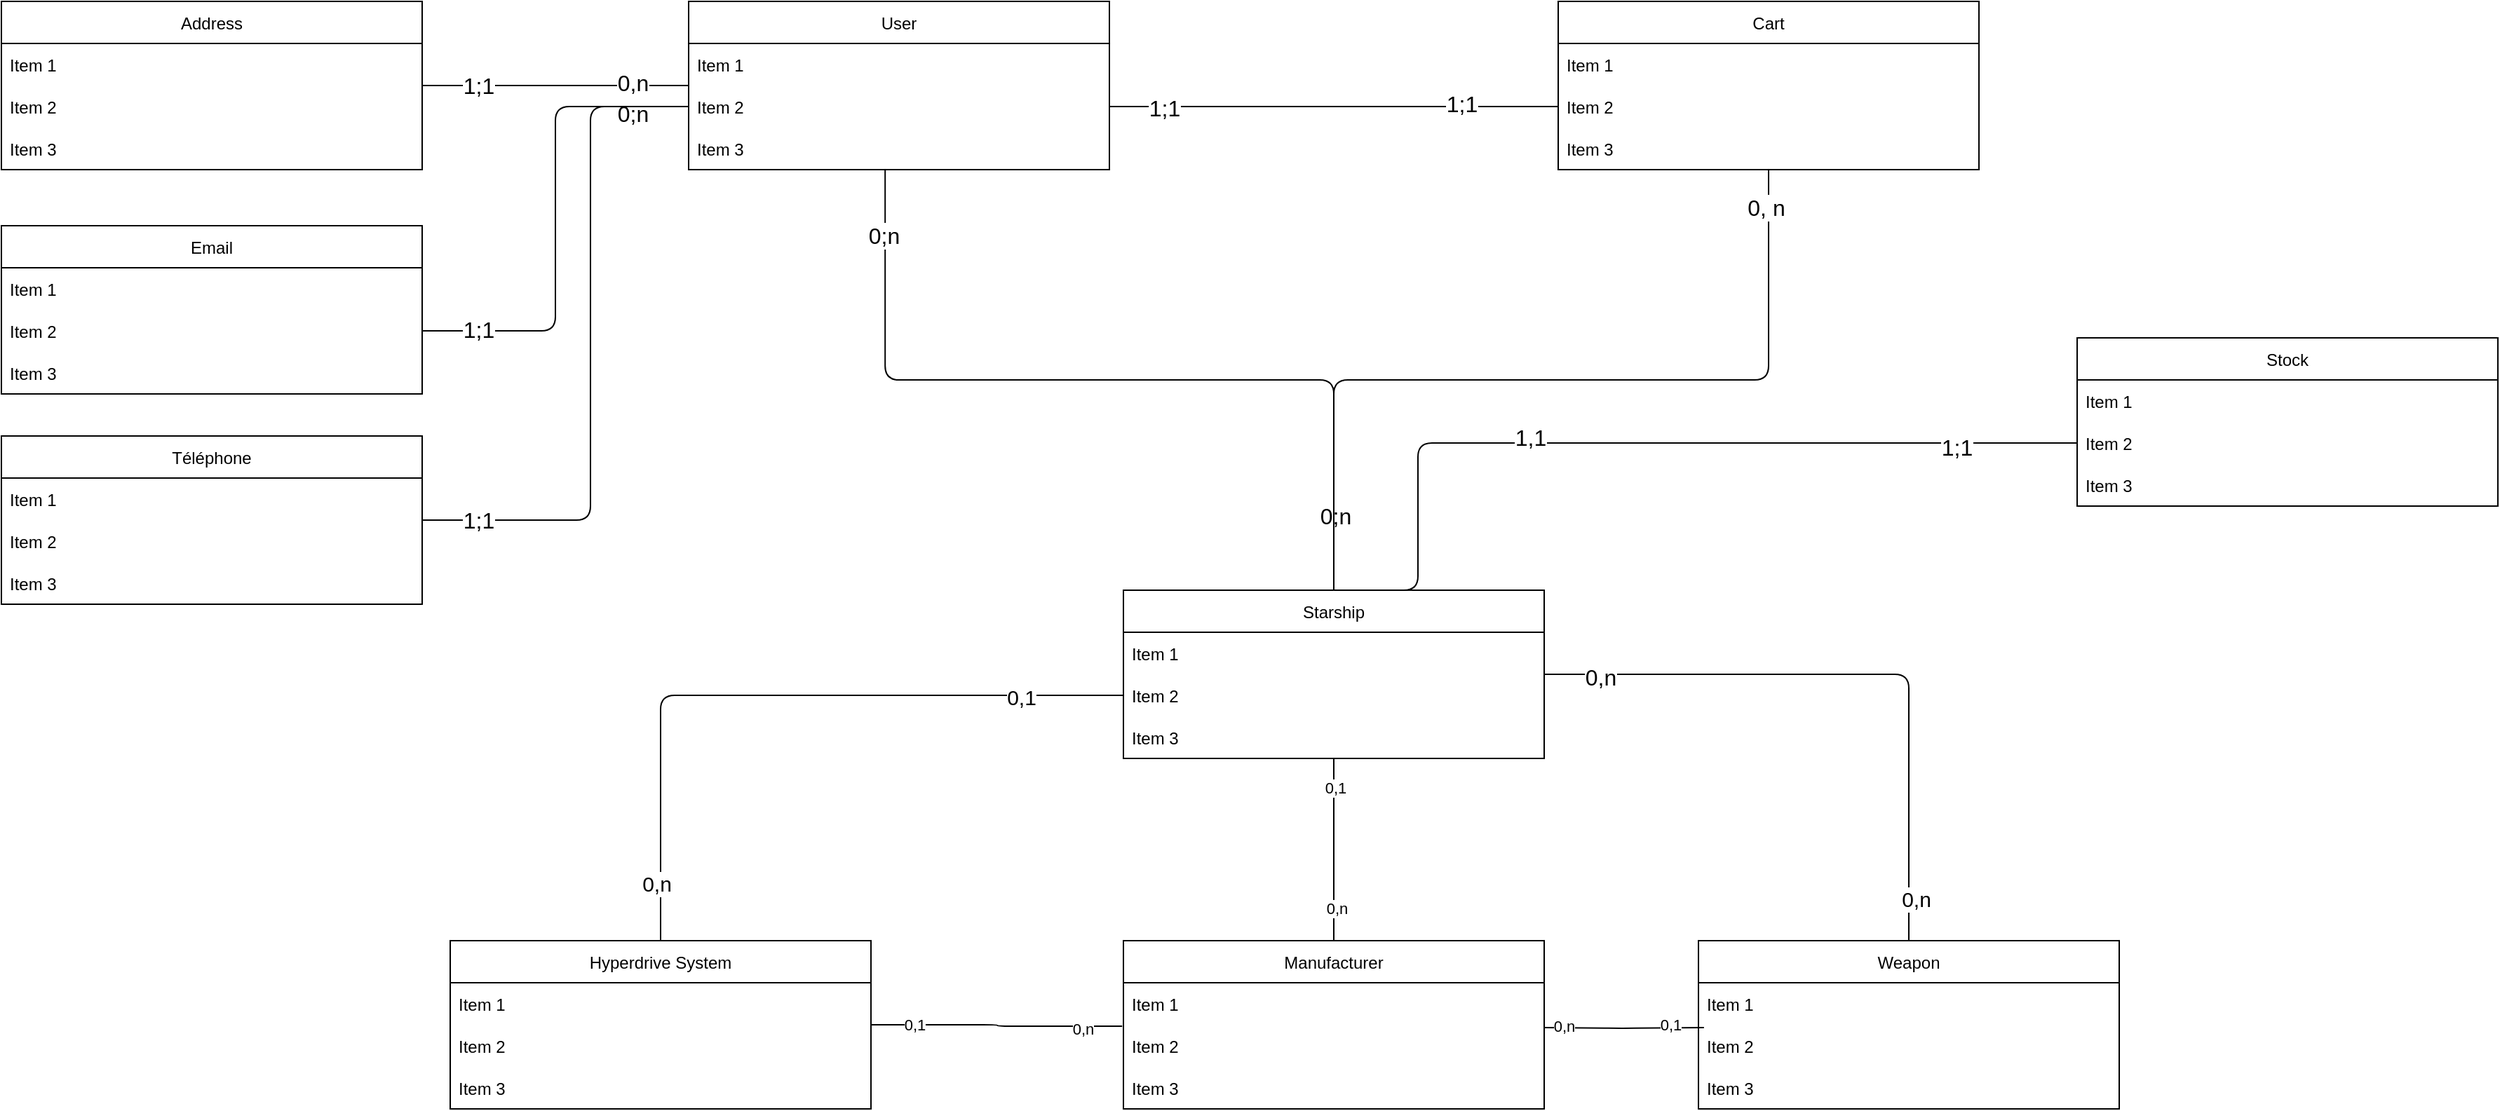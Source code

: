 <mxfile version="16.5.3" type="device"><diagram id="rT2Iz0kQ0QeKjSyK0mI3" name="Page-1"><mxGraphModel dx="2797" dy="1132" grid="1" gridSize="10" guides="1" tooltips="1" connect="1" arrows="1" fold="1" page="1" pageScale="1" pageWidth="827" pageHeight="1169" math="0" shadow="0"><root><mxCell id="0"/><mxCell id="1" parent="0"/><mxCell id="h0poUGwmdhErzP5atCPC-28" style="edgeStyle=orthogonalEdgeStyle;rounded=1;orthogonalLoop=1;jettySize=auto;html=1;endArrow=none;endFill=0;" edge="1" parent="1" source="h0poUGwmdhErzP5atCPC-1" target="h0poUGwmdhErzP5atCPC-9"><mxGeometry relative="1" as="geometry"/></mxCell><mxCell id="h0poUGwmdhErzP5atCPC-29" value="&lt;font style=&quot;font-size: 16px&quot;&gt;0,n&lt;/font&gt;" style="edgeLabel;html=1;align=center;verticalAlign=middle;resizable=0;points=[];" vertex="1" connectable="0" parent="h0poUGwmdhErzP5atCPC-28"><mxGeometry x="-0.822" y="-2" relative="1" as="geometry"><mxPoint as="offset"/></mxGeometry></mxCell><mxCell id="h0poUGwmdhErzP5atCPC-30" value="0,n" style="edgeLabel;html=1;align=center;verticalAlign=middle;resizable=0;points=[];fontSize=15;" vertex="1" connectable="0" parent="h0poUGwmdhErzP5atCPC-28"><mxGeometry x="0.867" y="5" relative="1" as="geometry"><mxPoint as="offset"/></mxGeometry></mxCell><mxCell id="h0poUGwmdhErzP5atCPC-44" style="edgeStyle=orthogonalEdgeStyle;rounded=1;orthogonalLoop=1;jettySize=auto;html=1;exitX=0.5;exitY=0;exitDx=0;exitDy=0;entryX=0.5;entryY=1;entryDx=0;entryDy=0;fontSize=16;endArrow=none;endFill=0;" edge="1" parent="1" source="h0poUGwmdhErzP5atCPC-1" target="h0poUGwmdhErzP5atCPC-37"><mxGeometry relative="1" as="geometry"/></mxCell><mxCell id="h0poUGwmdhErzP5atCPC-45" value="0, n" style="edgeLabel;html=1;align=center;verticalAlign=middle;resizable=0;points=[];fontSize=16;" vertex="1" connectable="0" parent="h0poUGwmdhErzP5atCPC-44"><mxGeometry x="0.911" y="2" relative="1" as="geometry"><mxPoint as="offset"/></mxGeometry></mxCell><mxCell id="h0poUGwmdhErzP5atCPC-46" value="0;n" style="edgeLabel;html=1;align=center;verticalAlign=middle;resizable=0;points=[];fontSize=16;" vertex="1" connectable="0" parent="h0poUGwmdhErzP5atCPC-44"><mxGeometry x="-0.826" y="-1" relative="1" as="geometry"><mxPoint as="offset"/></mxGeometry></mxCell><mxCell id="h0poUGwmdhErzP5atCPC-47" style="edgeStyle=orthogonalEdgeStyle;rounded=1;orthogonalLoop=1;jettySize=auto;html=1;exitX=0.5;exitY=0;exitDx=0;exitDy=0;entryX=0.467;entryY=1;entryDx=0;entryDy=0;entryPerimeter=0;fontSize=16;endArrow=none;endFill=0;" edge="1" parent="1" source="h0poUGwmdhErzP5atCPC-1" target="h0poUGwmdhErzP5atCPC-36"><mxGeometry relative="1" as="geometry"/></mxCell><mxCell id="h0poUGwmdhErzP5atCPC-48" value="0;n" style="edgeLabel;html=1;align=center;verticalAlign=middle;resizable=0;points=[];fontSize=16;" vertex="1" connectable="0" parent="h0poUGwmdhErzP5atCPC-47"><mxGeometry x="0.848" y="1" relative="1" as="geometry"><mxPoint as="offset"/></mxGeometry></mxCell><mxCell id="h0poUGwmdhErzP5atCPC-1" value="Starship" style="swimlane;fontStyle=0;childLayout=stackLayout;horizontal=1;startSize=30;horizontalStack=0;resizeParent=1;resizeParentMax=0;resizeLast=0;collapsible=1;marginBottom=0;" vertex="1" parent="1"><mxGeometry x="290" y="500" width="300" height="120" as="geometry"/></mxCell><mxCell id="h0poUGwmdhErzP5atCPC-2" value="Item 1" style="text;strokeColor=none;fillColor=none;align=left;verticalAlign=middle;spacingLeft=4;spacingRight=4;overflow=hidden;points=[[0,0.5],[1,0.5]];portConstraint=eastwest;rotatable=0;" vertex="1" parent="h0poUGwmdhErzP5atCPC-1"><mxGeometry y="30" width="300" height="30" as="geometry"/></mxCell><mxCell id="h0poUGwmdhErzP5atCPC-3" value="Item 2" style="text;strokeColor=none;fillColor=none;align=left;verticalAlign=middle;spacingLeft=4;spacingRight=4;overflow=hidden;points=[[0,0.5],[1,0.5]];portConstraint=eastwest;rotatable=0;" vertex="1" parent="h0poUGwmdhErzP5atCPC-1"><mxGeometry y="60" width="300" height="30" as="geometry"/></mxCell><mxCell id="h0poUGwmdhErzP5atCPC-4" value="Item 3" style="text;strokeColor=none;fillColor=none;align=left;verticalAlign=middle;spacingLeft=4;spacingRight=4;overflow=hidden;points=[[0,0.5],[1,0.5]];portConstraint=eastwest;rotatable=0;" vertex="1" parent="h0poUGwmdhErzP5atCPC-1"><mxGeometry y="90" width="300" height="30" as="geometry"/></mxCell><mxCell id="h0poUGwmdhErzP5atCPC-5" value="Hyperdrive System" style="swimlane;fontStyle=0;childLayout=stackLayout;horizontal=1;startSize=30;horizontalStack=0;resizeParent=1;resizeParentMax=0;resizeLast=0;collapsible=1;marginBottom=0;" vertex="1" parent="1"><mxGeometry x="-190" y="750" width="300" height="120" as="geometry"/></mxCell><mxCell id="h0poUGwmdhErzP5atCPC-6" value="Item 1" style="text;strokeColor=none;fillColor=none;align=left;verticalAlign=middle;spacingLeft=4;spacingRight=4;overflow=hidden;points=[[0,0.5],[1,0.5]];portConstraint=eastwest;rotatable=0;" vertex="1" parent="h0poUGwmdhErzP5atCPC-5"><mxGeometry y="30" width="300" height="30" as="geometry"/></mxCell><mxCell id="h0poUGwmdhErzP5atCPC-7" value="Item 2" style="text;strokeColor=none;fillColor=none;align=left;verticalAlign=middle;spacingLeft=4;spacingRight=4;overflow=hidden;points=[[0,0.5],[1,0.5]];portConstraint=eastwest;rotatable=0;" vertex="1" parent="h0poUGwmdhErzP5atCPC-5"><mxGeometry y="60" width="300" height="30" as="geometry"/></mxCell><mxCell id="h0poUGwmdhErzP5atCPC-8" value="Item 3" style="text;strokeColor=none;fillColor=none;align=left;verticalAlign=middle;spacingLeft=4;spacingRight=4;overflow=hidden;points=[[0,0.5],[1,0.5]];portConstraint=eastwest;rotatable=0;" vertex="1" parent="h0poUGwmdhErzP5atCPC-5"><mxGeometry y="90" width="300" height="30" as="geometry"/></mxCell><mxCell id="h0poUGwmdhErzP5atCPC-9" value="Weapon" style="swimlane;fontStyle=0;childLayout=stackLayout;horizontal=1;startSize=30;horizontalStack=0;resizeParent=1;resizeParentMax=0;resizeLast=0;collapsible=1;marginBottom=0;" vertex="1" parent="1"><mxGeometry x="700" y="750" width="300" height="120" as="geometry"/></mxCell><mxCell id="h0poUGwmdhErzP5atCPC-10" value="Item 1" style="text;strokeColor=none;fillColor=none;align=left;verticalAlign=middle;spacingLeft=4;spacingRight=4;overflow=hidden;points=[[0,0.5],[1,0.5]];portConstraint=eastwest;rotatable=0;" vertex="1" parent="h0poUGwmdhErzP5atCPC-9"><mxGeometry y="30" width="300" height="30" as="geometry"/></mxCell><mxCell id="h0poUGwmdhErzP5atCPC-11" value="Item 2" style="text;strokeColor=none;fillColor=none;align=left;verticalAlign=middle;spacingLeft=4;spacingRight=4;overflow=hidden;points=[[0,0.5],[1,0.5]];portConstraint=eastwest;rotatable=0;" vertex="1" parent="h0poUGwmdhErzP5atCPC-9"><mxGeometry y="60" width="300" height="30" as="geometry"/></mxCell><mxCell id="h0poUGwmdhErzP5atCPC-12" value="Item 3" style="text;strokeColor=none;fillColor=none;align=left;verticalAlign=middle;spacingLeft=4;spacingRight=4;overflow=hidden;points=[[0,0.5],[1,0.5]];portConstraint=eastwest;rotatable=0;" vertex="1" parent="h0poUGwmdhErzP5atCPC-9"><mxGeometry y="90" width="300" height="30" as="geometry"/></mxCell><mxCell id="h0poUGwmdhErzP5atCPC-18" style="edgeStyle=orthogonalEdgeStyle;rounded=0;orthogonalLoop=1;jettySize=auto;html=1;entryX=0.5;entryY=0;entryDx=0;entryDy=0;strokeColor=none;" edge="1" parent="1" source="h0poUGwmdhErzP5atCPC-13" target="h0poUGwmdhErzP5atCPC-9"><mxGeometry relative="1" as="geometry"/></mxCell><mxCell id="h0poUGwmdhErzP5atCPC-13" value="Manufacturer" style="swimlane;fontStyle=0;childLayout=stackLayout;horizontal=1;startSize=30;horizontalStack=0;resizeParent=1;resizeParentMax=0;resizeLast=0;collapsible=1;marginBottom=0;" vertex="1" parent="1"><mxGeometry x="290" y="750" width="300" height="120" as="geometry"/></mxCell><mxCell id="h0poUGwmdhErzP5atCPC-14" value="Item 1" style="text;strokeColor=none;fillColor=none;align=left;verticalAlign=middle;spacingLeft=4;spacingRight=4;overflow=hidden;points=[[0,0.5],[1,0.5]];portConstraint=eastwest;rotatable=0;" vertex="1" parent="h0poUGwmdhErzP5atCPC-13"><mxGeometry y="30" width="300" height="30" as="geometry"/></mxCell><mxCell id="h0poUGwmdhErzP5atCPC-15" value="Item 2" style="text;strokeColor=none;fillColor=none;align=left;verticalAlign=middle;spacingLeft=4;spacingRight=4;overflow=hidden;points=[[0,0.5],[1,0.5]];portConstraint=eastwest;rotatable=0;" vertex="1" parent="h0poUGwmdhErzP5atCPC-13"><mxGeometry y="60" width="300" height="30" as="geometry"/></mxCell><mxCell id="h0poUGwmdhErzP5atCPC-16" value="Item 3" style="text;strokeColor=none;fillColor=none;align=left;verticalAlign=middle;spacingLeft=4;spacingRight=4;overflow=hidden;points=[[0,0.5],[1,0.5]];portConstraint=eastwest;rotatable=0;" vertex="1" parent="h0poUGwmdhErzP5atCPC-13"><mxGeometry y="90" width="300" height="30" as="geometry"/></mxCell><mxCell id="h0poUGwmdhErzP5atCPC-17" style="edgeStyle=orthogonalEdgeStyle;rounded=1;orthogonalLoop=1;jettySize=auto;html=1;entryX=0.5;entryY=1;entryDx=0;entryDy=0;endArrow=none;endFill=0;exitX=0.5;exitY=0;exitDx=0;exitDy=0;" edge="1" parent="1" source="h0poUGwmdhErzP5atCPC-13" target="h0poUGwmdhErzP5atCPC-1"><mxGeometry relative="1" as="geometry"/></mxCell><mxCell id="h0poUGwmdhErzP5atCPC-25" value="0,n" style="edgeLabel;html=1;align=center;verticalAlign=middle;resizable=0;points=[];" vertex="1" connectable="0" parent="h0poUGwmdhErzP5atCPC-17"><mxGeometry x="-0.646" y="-2" relative="1" as="geometry"><mxPoint as="offset"/></mxGeometry></mxCell><mxCell id="h0poUGwmdhErzP5atCPC-26" value="0,1" style="edgeLabel;html=1;align=center;verticalAlign=middle;resizable=0;points=[];" vertex="1" connectable="0" parent="h0poUGwmdhErzP5atCPC-17"><mxGeometry x="0.677" y="-1" relative="1" as="geometry"><mxPoint as="offset"/></mxGeometry></mxCell><mxCell id="h0poUGwmdhErzP5atCPC-19" style="edgeStyle=orthogonalEdgeStyle;orthogonalLoop=1;jettySize=auto;html=1;entryX=0.013;entryY=0.067;entryDx=0;entryDy=0;entryPerimeter=0;rounded=1;endArrow=none;endFill=0;" edge="1" parent="1" target="h0poUGwmdhErzP5atCPC-11"><mxGeometry relative="1" as="geometry"><mxPoint x="590" y="812" as="sourcePoint"/></mxGeometry></mxCell><mxCell id="h0poUGwmdhErzP5atCPC-22" value="0,1" style="edgeLabel;html=1;align=center;verticalAlign=middle;resizable=0;points=[];" vertex="1" connectable="0" parent="h0poUGwmdhErzP5atCPC-19"><mxGeometry x="-0.754" y="-1" relative="1" as="geometry"><mxPoint x="76" y="-3" as="offset"/></mxGeometry></mxCell><mxCell id="h0poUGwmdhErzP5atCPC-24" value="0,n" style="edgeLabel;html=1;align=center;verticalAlign=middle;resizable=0;points=[];" vertex="1" connectable="0" parent="h0poUGwmdhErzP5atCPC-19"><mxGeometry x="-0.754" y="1" relative="1" as="geometry"><mxPoint as="offset"/></mxGeometry></mxCell><mxCell id="h0poUGwmdhErzP5atCPC-20" style="edgeStyle=orthogonalEdgeStyle;rounded=1;orthogonalLoop=1;jettySize=auto;html=1;endArrow=none;endFill=0;exitX=-0.003;exitY=0.033;exitDx=0;exitDy=0;exitPerimeter=0;" edge="1" parent="1" source="h0poUGwmdhErzP5atCPC-15" target="h0poUGwmdhErzP5atCPC-5"><mxGeometry relative="1" as="geometry"><mxPoint x="300" y="810" as="sourcePoint"/><Array as="points"><mxPoint x="200" y="810"/></Array></mxGeometry></mxCell><mxCell id="h0poUGwmdhErzP5atCPC-21" value="0,1" style="edgeLabel;html=1;align=center;verticalAlign=middle;resizable=0;points=[];" vertex="1" connectable="0" parent="h0poUGwmdhErzP5atCPC-20"><mxGeometry x="0.443" y="1" relative="1" as="geometry"><mxPoint x="-19" y="-1" as="offset"/></mxGeometry></mxCell><mxCell id="h0poUGwmdhErzP5atCPC-23" value="0,n" style="edgeLabel;html=1;align=center;verticalAlign=middle;resizable=0;points=[];" vertex="1" connectable="0" parent="h0poUGwmdhErzP5atCPC-20"><mxGeometry x="-0.688" y="2" relative="1" as="geometry"><mxPoint as="offset"/></mxGeometry></mxCell><mxCell id="h0poUGwmdhErzP5atCPC-27" style="edgeStyle=orthogonalEdgeStyle;rounded=1;orthogonalLoop=1;jettySize=auto;html=1;entryX=0.5;entryY=0;entryDx=0;entryDy=0;endArrow=none;endFill=0;" edge="1" parent="1" source="h0poUGwmdhErzP5atCPC-3" target="h0poUGwmdhErzP5atCPC-5"><mxGeometry relative="1" as="geometry"/></mxCell><mxCell id="h0poUGwmdhErzP5atCPC-31" value="0,n" style="edgeLabel;html=1;align=center;verticalAlign=middle;resizable=0;points=[];fontSize=15;" vertex="1" connectable="0" parent="h0poUGwmdhErzP5atCPC-27"><mxGeometry x="0.838" y="-3" relative="1" as="geometry"><mxPoint as="offset"/></mxGeometry></mxCell><mxCell id="h0poUGwmdhErzP5atCPC-32" value="0,1" style="edgeLabel;html=1;align=center;verticalAlign=middle;resizable=0;points=[];fontSize=15;" vertex="1" connectable="0" parent="h0poUGwmdhErzP5atCPC-27"><mxGeometry x="-0.711" y="1" relative="1" as="geometry"><mxPoint as="offset"/></mxGeometry></mxCell><mxCell id="h0poUGwmdhErzP5atCPC-33" value="User" style="swimlane;fontStyle=0;childLayout=stackLayout;horizontal=1;startSize=30;horizontalStack=0;resizeParent=1;resizeParentMax=0;resizeLast=0;collapsible=1;marginBottom=0;" vertex="1" parent="1"><mxGeometry x="-20" y="80" width="300" height="120" as="geometry"/></mxCell><mxCell id="h0poUGwmdhErzP5atCPC-34" value="Item 1" style="text;strokeColor=none;fillColor=none;align=left;verticalAlign=middle;spacingLeft=4;spacingRight=4;overflow=hidden;points=[[0,0.5],[1,0.5]];portConstraint=eastwest;rotatable=0;" vertex="1" parent="h0poUGwmdhErzP5atCPC-33"><mxGeometry y="30" width="300" height="30" as="geometry"/></mxCell><mxCell id="h0poUGwmdhErzP5atCPC-35" value="Item 2" style="text;strokeColor=none;fillColor=none;align=left;verticalAlign=middle;spacingLeft=4;spacingRight=4;overflow=hidden;points=[[0,0.5],[1,0.5]];portConstraint=eastwest;rotatable=0;" vertex="1" parent="h0poUGwmdhErzP5atCPC-33"><mxGeometry y="60" width="300" height="30" as="geometry"/></mxCell><mxCell id="h0poUGwmdhErzP5atCPC-36" value="Item 3" style="text;strokeColor=none;fillColor=none;align=left;verticalAlign=middle;spacingLeft=4;spacingRight=4;overflow=hidden;points=[[0,0.5],[1,0.5]];portConstraint=eastwest;rotatable=0;" vertex="1" parent="h0poUGwmdhErzP5atCPC-33"><mxGeometry y="90" width="300" height="30" as="geometry"/></mxCell><mxCell id="h0poUGwmdhErzP5atCPC-37" value="Cart" style="swimlane;fontStyle=0;childLayout=stackLayout;horizontal=1;startSize=30;horizontalStack=0;resizeParent=1;resizeParentMax=0;resizeLast=0;collapsible=1;marginBottom=0;" vertex="1" parent="1"><mxGeometry x="600" y="80" width="300" height="120" as="geometry"/></mxCell><mxCell id="h0poUGwmdhErzP5atCPC-38" value="Item 1" style="text;strokeColor=none;fillColor=none;align=left;verticalAlign=middle;spacingLeft=4;spacingRight=4;overflow=hidden;points=[[0,0.5],[1,0.5]];portConstraint=eastwest;rotatable=0;" vertex="1" parent="h0poUGwmdhErzP5atCPC-37"><mxGeometry y="30" width="300" height="30" as="geometry"/></mxCell><mxCell id="h0poUGwmdhErzP5atCPC-39" value="Item 2" style="text;strokeColor=none;fillColor=none;align=left;verticalAlign=middle;spacingLeft=4;spacingRight=4;overflow=hidden;points=[[0,0.5],[1,0.5]];portConstraint=eastwest;rotatable=0;" vertex="1" parent="h0poUGwmdhErzP5atCPC-37"><mxGeometry y="60" width="300" height="30" as="geometry"/></mxCell><mxCell id="h0poUGwmdhErzP5atCPC-40" value="Item 3" style="text;strokeColor=none;fillColor=none;align=left;verticalAlign=middle;spacingLeft=4;spacingRight=4;overflow=hidden;points=[[0,0.5],[1,0.5]];portConstraint=eastwest;rotatable=0;" vertex="1" parent="h0poUGwmdhErzP5atCPC-37"><mxGeometry y="90" width="300" height="30" as="geometry"/></mxCell><mxCell id="h0poUGwmdhErzP5atCPC-41" style="edgeStyle=orthogonalEdgeStyle;rounded=1;orthogonalLoop=1;jettySize=auto;html=1;entryX=0;entryY=0.5;entryDx=0;entryDy=0;fontSize=16;endArrow=none;endFill=0;" edge="1" parent="1" source="h0poUGwmdhErzP5atCPC-35" target="h0poUGwmdhErzP5atCPC-39"><mxGeometry relative="1" as="geometry"/></mxCell><mxCell id="h0poUGwmdhErzP5atCPC-42" value="1;1" style="edgeLabel;html=1;align=center;verticalAlign=middle;resizable=0;points=[];fontSize=16;" vertex="1" connectable="0" parent="h0poUGwmdhErzP5atCPC-41"><mxGeometry x="0.569" y="2" relative="1" as="geometry"><mxPoint as="offset"/></mxGeometry></mxCell><mxCell id="h0poUGwmdhErzP5atCPC-43" value="1;1" style="edgeLabel;html=1;align=center;verticalAlign=middle;resizable=0;points=[];fontSize=16;" vertex="1" connectable="0" parent="h0poUGwmdhErzP5atCPC-41"><mxGeometry x="-0.756" y="-1" relative="1" as="geometry"><mxPoint as="offset"/></mxGeometry></mxCell><mxCell id="h0poUGwmdhErzP5atCPC-53" value="Stock" style="swimlane;fontStyle=0;childLayout=stackLayout;horizontal=1;startSize=30;horizontalStack=0;resizeParent=1;resizeParentMax=0;resizeLast=0;collapsible=1;marginBottom=0;" vertex="1" parent="1"><mxGeometry x="970" y="320" width="300" height="120" as="geometry"/></mxCell><mxCell id="h0poUGwmdhErzP5atCPC-54" value="Item 1" style="text;strokeColor=none;fillColor=none;align=left;verticalAlign=middle;spacingLeft=4;spacingRight=4;overflow=hidden;points=[[0,0.5],[1,0.5]];portConstraint=eastwest;rotatable=0;" vertex="1" parent="h0poUGwmdhErzP5atCPC-53"><mxGeometry y="30" width="300" height="30" as="geometry"/></mxCell><mxCell id="h0poUGwmdhErzP5atCPC-55" value="Item 2" style="text;strokeColor=none;fillColor=none;align=left;verticalAlign=middle;spacingLeft=4;spacingRight=4;overflow=hidden;points=[[0,0.5],[1,0.5]];portConstraint=eastwest;rotatable=0;" vertex="1" parent="h0poUGwmdhErzP5atCPC-53"><mxGeometry y="60" width="300" height="30" as="geometry"/></mxCell><mxCell id="h0poUGwmdhErzP5atCPC-56" value="Item 3" style="text;strokeColor=none;fillColor=none;align=left;verticalAlign=middle;spacingLeft=4;spacingRight=4;overflow=hidden;points=[[0,0.5],[1,0.5]];portConstraint=eastwest;rotatable=0;" vertex="1" parent="h0poUGwmdhErzP5atCPC-53"><mxGeometry y="90" width="300" height="30" as="geometry"/></mxCell><mxCell id="h0poUGwmdhErzP5atCPC-57" style="edgeStyle=orthogonalEdgeStyle;rounded=1;orthogonalLoop=1;jettySize=auto;html=1;entryX=0.5;entryY=0;entryDx=0;entryDy=0;fontSize=16;endArrow=none;endFill=0;" edge="1" parent="1" source="h0poUGwmdhErzP5atCPC-55" target="h0poUGwmdhErzP5atCPC-1"><mxGeometry relative="1" as="geometry"><Array as="points"><mxPoint x="500" y="395"/><mxPoint x="500" y="500"/></Array></mxGeometry></mxCell><mxCell id="h0poUGwmdhErzP5atCPC-58" value="1;1" style="edgeLabel;html=1;align=center;verticalAlign=middle;resizable=0;points=[];fontSize=16;" vertex="1" connectable="0" parent="h0poUGwmdhErzP5atCPC-57"><mxGeometry x="-0.729" y="3" relative="1" as="geometry"><mxPoint as="offset"/></mxGeometry></mxCell><mxCell id="h0poUGwmdhErzP5atCPC-59" value="1,1" style="edgeLabel;html=1;align=center;verticalAlign=middle;resizable=0;points=[];fontSize=16;" vertex="1" connectable="0" parent="h0poUGwmdhErzP5atCPC-57"><mxGeometry x="0.443" y="-4" relative="1" as="geometry"><mxPoint x="68" as="offset"/></mxGeometry></mxCell><mxCell id="h0poUGwmdhErzP5atCPC-64" style="edgeStyle=orthogonalEdgeStyle;rounded=1;orthogonalLoop=1;jettySize=auto;html=1;fontSize=16;endArrow=none;endFill=0;" edge="1" parent="1" source="h0poUGwmdhErzP5atCPC-60" target="h0poUGwmdhErzP5atCPC-33"><mxGeometry relative="1" as="geometry"><Array as="points"><mxPoint x="-40" y="140"/><mxPoint x="-40" y="140"/></Array></mxGeometry></mxCell><mxCell id="h0poUGwmdhErzP5atCPC-65" value="0,n" style="edgeLabel;html=1;align=center;verticalAlign=middle;resizable=0;points=[];fontSize=16;" vertex="1" connectable="0" parent="h0poUGwmdhErzP5atCPC-64"><mxGeometry x="0.789" y="2" relative="1" as="geometry"><mxPoint x="-20" as="offset"/></mxGeometry></mxCell><mxCell id="h0poUGwmdhErzP5atCPC-66" value="1;1" style="edgeLabel;html=1;align=center;verticalAlign=middle;resizable=0;points=[];fontSize=16;" vertex="1" connectable="0" parent="h0poUGwmdhErzP5atCPC-64"><mxGeometry x="-0.632" relative="1" as="geometry"><mxPoint x="5" as="offset"/></mxGeometry></mxCell><mxCell id="h0poUGwmdhErzP5atCPC-60" value="Address" style="swimlane;fontStyle=0;childLayout=stackLayout;horizontal=1;startSize=30;horizontalStack=0;resizeParent=1;resizeParentMax=0;resizeLast=0;collapsible=1;marginBottom=0;" vertex="1" parent="1"><mxGeometry x="-510" y="80" width="300" height="120" as="geometry"/></mxCell><mxCell id="h0poUGwmdhErzP5atCPC-61" value="Item 1" style="text;strokeColor=none;fillColor=none;align=left;verticalAlign=middle;spacingLeft=4;spacingRight=4;overflow=hidden;points=[[0,0.5],[1,0.5]];portConstraint=eastwest;rotatable=0;" vertex="1" parent="h0poUGwmdhErzP5atCPC-60"><mxGeometry y="30" width="300" height="30" as="geometry"/></mxCell><mxCell id="h0poUGwmdhErzP5atCPC-62" value="Item 2" style="text;strokeColor=none;fillColor=none;align=left;verticalAlign=middle;spacingLeft=4;spacingRight=4;overflow=hidden;points=[[0,0.5],[1,0.5]];portConstraint=eastwest;rotatable=0;" vertex="1" parent="h0poUGwmdhErzP5atCPC-60"><mxGeometry y="60" width="300" height="30" as="geometry"/></mxCell><mxCell id="h0poUGwmdhErzP5atCPC-63" value="Item 3" style="text;strokeColor=none;fillColor=none;align=left;verticalAlign=middle;spacingLeft=4;spacingRight=4;overflow=hidden;points=[[0,0.5],[1,0.5]];portConstraint=eastwest;rotatable=0;" vertex="1" parent="h0poUGwmdhErzP5atCPC-60"><mxGeometry y="90" width="300" height="30" as="geometry"/></mxCell><mxCell id="h0poUGwmdhErzP5atCPC-67" value="Email" style="swimlane;fontStyle=0;childLayout=stackLayout;horizontal=1;startSize=30;horizontalStack=0;resizeParent=1;resizeParentMax=0;resizeLast=0;collapsible=1;marginBottom=0;" vertex="1" parent="1"><mxGeometry x="-510" y="240" width="300" height="120" as="geometry"/></mxCell><mxCell id="h0poUGwmdhErzP5atCPC-68" value="Item 1" style="text;strokeColor=none;fillColor=none;align=left;verticalAlign=middle;spacingLeft=4;spacingRight=4;overflow=hidden;points=[[0,0.5],[1,0.5]];portConstraint=eastwest;rotatable=0;" vertex="1" parent="h0poUGwmdhErzP5atCPC-67"><mxGeometry y="30" width="300" height="30" as="geometry"/></mxCell><mxCell id="h0poUGwmdhErzP5atCPC-69" value="Item 2" style="text;strokeColor=none;fillColor=none;align=left;verticalAlign=middle;spacingLeft=4;spacingRight=4;overflow=hidden;points=[[0,0.5],[1,0.5]];portConstraint=eastwest;rotatable=0;" vertex="1" parent="h0poUGwmdhErzP5atCPC-67"><mxGeometry y="60" width="300" height="30" as="geometry"/></mxCell><mxCell id="h0poUGwmdhErzP5atCPC-70" value="Item 3" style="text;strokeColor=none;fillColor=none;align=left;verticalAlign=middle;spacingLeft=4;spacingRight=4;overflow=hidden;points=[[0,0.5],[1,0.5]];portConstraint=eastwest;rotatable=0;" vertex="1" parent="h0poUGwmdhErzP5atCPC-67"><mxGeometry y="90" width="300" height="30" as="geometry"/></mxCell><mxCell id="h0poUGwmdhErzP5atCPC-71" style="edgeStyle=orthogonalEdgeStyle;rounded=1;orthogonalLoop=1;jettySize=auto;html=1;fontSize=16;endArrow=none;endFill=0;" edge="1" parent="1" source="h0poUGwmdhErzP5atCPC-67" target="h0poUGwmdhErzP5atCPC-35"><mxGeometry relative="1" as="geometry"><Array as="points"><mxPoint x="-115" y="315"/><mxPoint x="-115" y="155"/></Array></mxGeometry></mxCell><mxCell id="h0poUGwmdhErzP5atCPC-72" value="0;n" style="edgeLabel;html=1;align=center;verticalAlign=middle;resizable=0;points=[];fontSize=16;" vertex="1" connectable="0" parent="h0poUGwmdhErzP5atCPC-71"><mxGeometry x="0.811" y="3" relative="1" as="geometry"><mxPoint x="-7" y="8" as="offset"/></mxGeometry></mxCell><mxCell id="h0poUGwmdhErzP5atCPC-73" value="1;1" style="edgeLabel;html=1;align=center;verticalAlign=middle;resizable=0;points=[];fontSize=16;" vertex="1" connectable="0" parent="h0poUGwmdhErzP5atCPC-71"><mxGeometry x="-0.823" y="1" relative="1" as="geometry"><mxPoint x="9" as="offset"/></mxGeometry></mxCell><mxCell id="h0poUGwmdhErzP5atCPC-78" style="edgeStyle=orthogonalEdgeStyle;rounded=1;orthogonalLoop=1;jettySize=auto;html=1;entryX=0;entryY=0.5;entryDx=0;entryDy=0;fontSize=16;endArrow=none;endFill=0;" edge="1" parent="1" source="h0poUGwmdhErzP5atCPC-74" target="h0poUGwmdhErzP5atCPC-35"><mxGeometry relative="1" as="geometry"><Array as="points"><mxPoint x="-90" y="450"/><mxPoint x="-90" y="155"/></Array></mxGeometry></mxCell><mxCell id="h0poUGwmdhErzP5atCPC-79" value="1;1" style="edgeLabel;html=1;align=center;verticalAlign=middle;resizable=0;points=[];fontSize=16;" vertex="1" connectable="0" parent="h0poUGwmdhErzP5atCPC-78"><mxGeometry x="-0.897" y="-1" relative="1" as="geometry"><mxPoint x="15" y="-1" as="offset"/></mxGeometry></mxCell><mxCell id="h0poUGwmdhErzP5atCPC-74" value="Téléphone" style="swimlane;fontStyle=0;childLayout=stackLayout;horizontal=1;startSize=30;horizontalStack=0;resizeParent=1;resizeParentMax=0;resizeLast=0;collapsible=1;marginBottom=0;" vertex="1" parent="1"><mxGeometry x="-510" y="390" width="300" height="120" as="geometry"/></mxCell><mxCell id="h0poUGwmdhErzP5atCPC-75" value="Item 1" style="text;strokeColor=none;fillColor=none;align=left;verticalAlign=middle;spacingLeft=4;spacingRight=4;overflow=hidden;points=[[0,0.5],[1,0.5]];portConstraint=eastwest;rotatable=0;" vertex="1" parent="h0poUGwmdhErzP5atCPC-74"><mxGeometry y="30" width="300" height="30" as="geometry"/></mxCell><mxCell id="h0poUGwmdhErzP5atCPC-76" value="Item 2" style="text;strokeColor=none;fillColor=none;align=left;verticalAlign=middle;spacingLeft=4;spacingRight=4;overflow=hidden;points=[[0,0.5],[1,0.5]];portConstraint=eastwest;rotatable=0;" vertex="1" parent="h0poUGwmdhErzP5atCPC-74"><mxGeometry y="60" width="300" height="30" as="geometry"/></mxCell><mxCell id="h0poUGwmdhErzP5atCPC-77" value="Item 3" style="text;strokeColor=none;fillColor=none;align=left;verticalAlign=middle;spacingLeft=4;spacingRight=4;overflow=hidden;points=[[0,0.5],[1,0.5]];portConstraint=eastwest;rotatable=0;" vertex="1" parent="h0poUGwmdhErzP5atCPC-74"><mxGeometry y="90" width="300" height="30" as="geometry"/></mxCell></root></mxGraphModel></diagram></mxfile>
